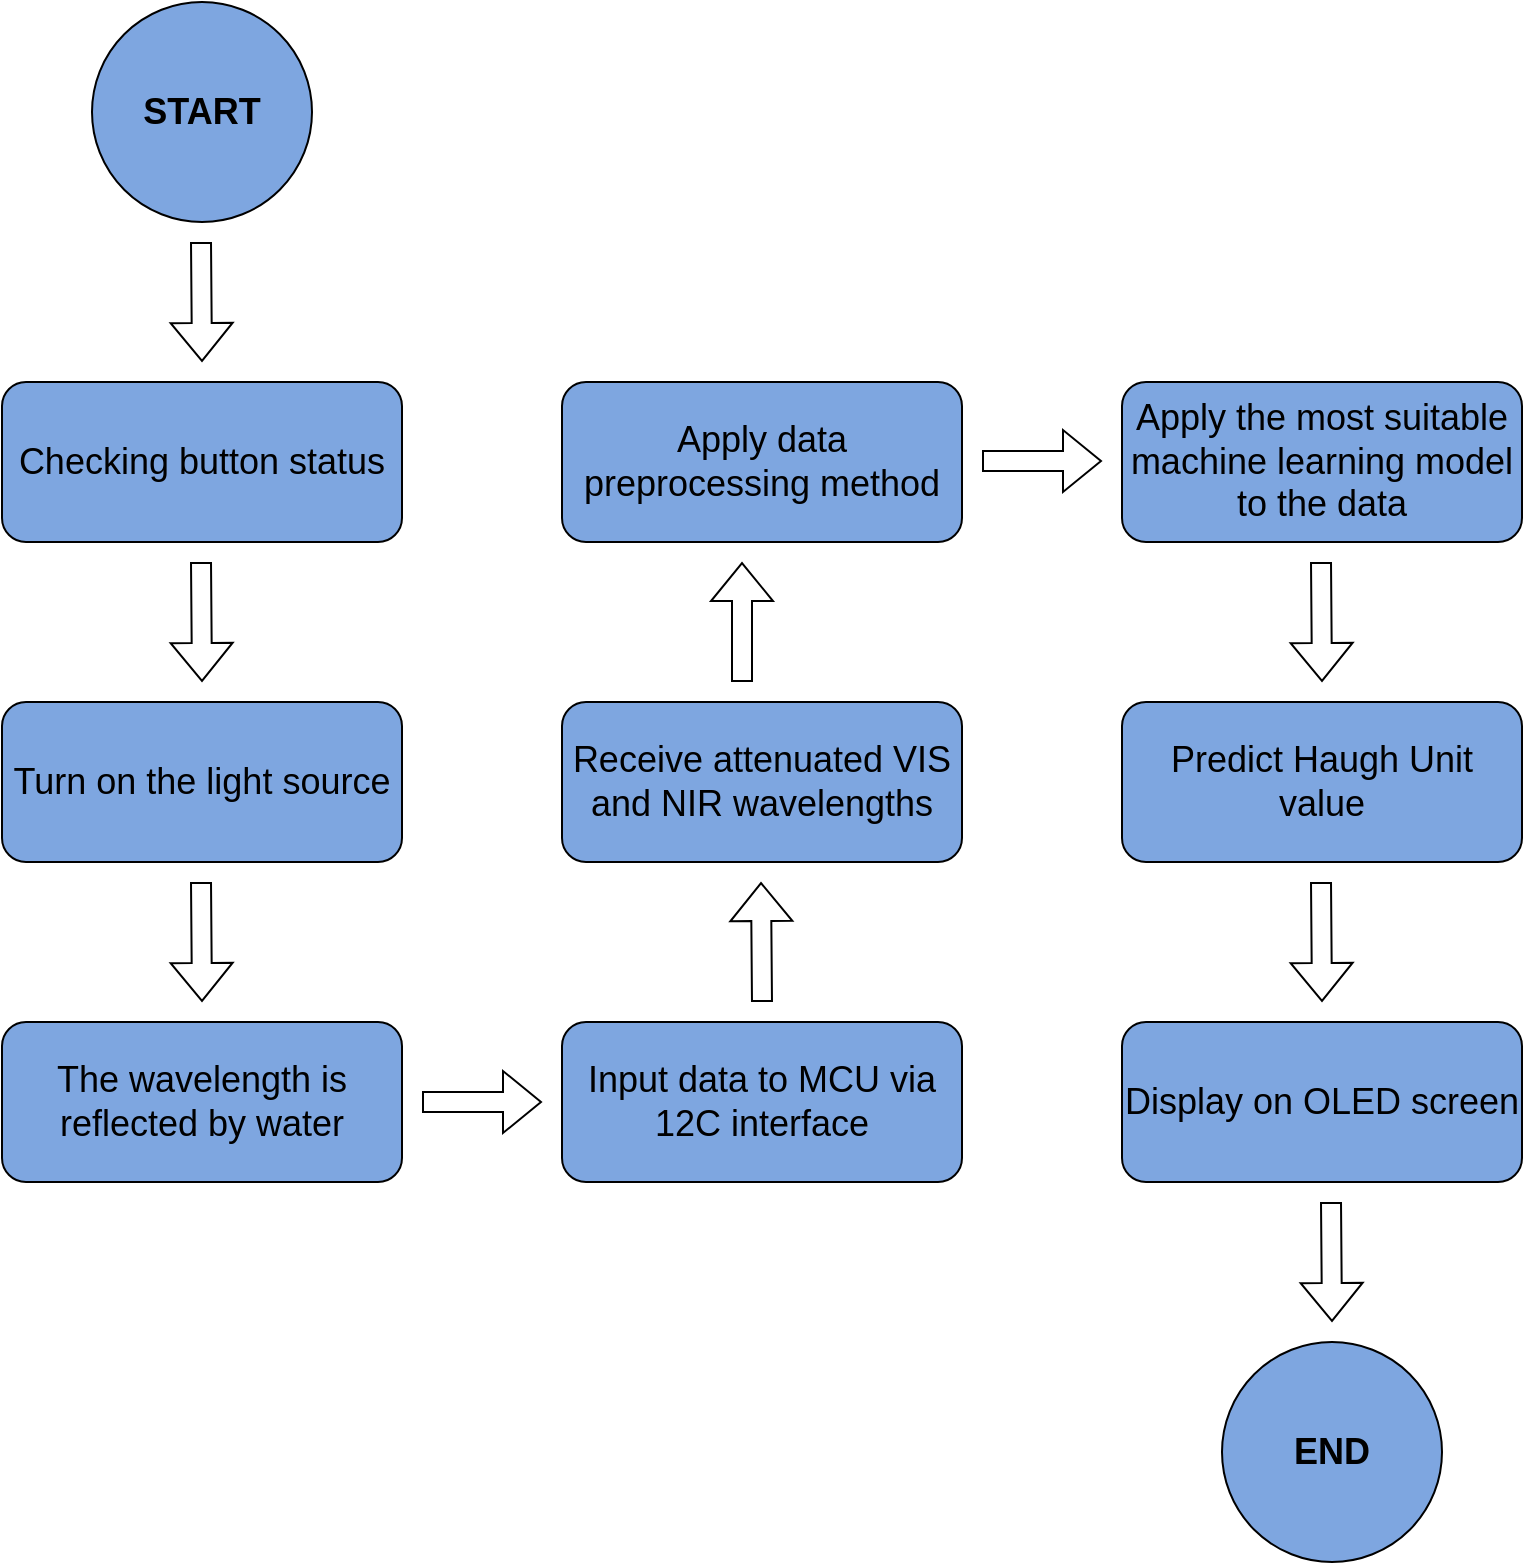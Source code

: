 <mxfile version="24.8.4">
  <diagram name="Page-1" id="tBml3Go5ftd5ACWBpB0q">
    <mxGraphModel dx="1674" dy="784" grid="1" gridSize="10" guides="1" tooltips="1" connect="1" arrows="1" fold="1" page="1" pageScale="1" pageWidth="850" pageHeight="1100" math="0" shadow="0">
      <root>
        <mxCell id="0" />
        <mxCell id="1" parent="0" />
        <mxCell id="MvNgZtdEVJEj_2l_hqqT-20" value="&lt;font style=&quot;font-size: 18px;&quot;&gt;Checking button status&lt;/font&gt;" style="rounded=1;whiteSpace=wrap;html=1;fillColor=#7EA6E0;" vertex="1" parent="1">
          <mxGeometry x="80" y="240" width="200" height="80" as="geometry" />
        </mxCell>
        <mxCell id="MvNgZtdEVJEj_2l_hqqT-21" value="&lt;font style=&quot;font-size: 18px;&quot;&gt;Turn on the light source&lt;/font&gt;" style="rounded=1;whiteSpace=wrap;html=1;fillColor=#7EA6E0;" vertex="1" parent="1">
          <mxGeometry x="80" y="400" width="200" height="80" as="geometry" />
        </mxCell>
        <mxCell id="MvNgZtdEVJEj_2l_hqqT-22" value="&lt;font style=&quot;font-size: 18px;&quot;&gt;The wavelength is reflected by water&lt;/font&gt;" style="rounded=1;whiteSpace=wrap;html=1;fillColor=#7EA6E0;" vertex="1" parent="1">
          <mxGeometry x="80" y="560" width="200" height="80" as="geometry" />
        </mxCell>
        <mxCell id="MvNgZtdEVJEj_2l_hqqT-23" value="&lt;font style=&quot;font-size: 18px;&quot;&gt;Apply data preprocessing method&lt;/font&gt;" style="rounded=1;whiteSpace=wrap;html=1;fillColor=#7EA6E0;" vertex="1" parent="1">
          <mxGeometry x="360" y="240" width="200" height="80" as="geometry" />
        </mxCell>
        <mxCell id="MvNgZtdEVJEj_2l_hqqT-24" value="&lt;font style=&quot;font-size: 18px;&quot;&gt;Receive attenuated VIS and NIR wavelengths&lt;/font&gt;" style="rounded=1;whiteSpace=wrap;html=1;fillColor=#7EA6E0;" vertex="1" parent="1">
          <mxGeometry x="360" y="400" width="200" height="80" as="geometry" />
        </mxCell>
        <mxCell id="MvNgZtdEVJEj_2l_hqqT-25" value="&lt;font style=&quot;font-size: 18px;&quot;&gt;Input data to MCU via 12C interface&lt;/font&gt;" style="rounded=1;whiteSpace=wrap;html=1;fillColor=#7EA6E0;" vertex="1" parent="1">
          <mxGeometry x="360" y="560" width="200" height="80" as="geometry" />
        </mxCell>
        <mxCell id="MvNgZtdEVJEj_2l_hqqT-26" value="&lt;font style=&quot;font-size: 18px;&quot;&gt;Apply the most suitable machine learning model to the data&lt;/font&gt;" style="rounded=1;whiteSpace=wrap;html=1;fillColor=#7EA6E0;" vertex="1" parent="1">
          <mxGeometry x="640" y="240" width="200" height="80" as="geometry" />
        </mxCell>
        <mxCell id="MvNgZtdEVJEj_2l_hqqT-27" value="&lt;font style=&quot;font-size: 18px;&quot;&gt;Predict Haugh Unit value&lt;/font&gt;" style="rounded=1;whiteSpace=wrap;html=1;fillColor=#7EA6E0;" vertex="1" parent="1">
          <mxGeometry x="640" y="400" width="200" height="80" as="geometry" />
        </mxCell>
        <mxCell id="MvNgZtdEVJEj_2l_hqqT-28" value="&lt;div&gt;&lt;font style=&quot;font-size: 18px;&quot;&gt;Display on OLED screen&lt;/font&gt;&lt;/div&gt;" style="rounded=1;whiteSpace=wrap;html=1;fillColor=#7EA6E0;" vertex="1" parent="1">
          <mxGeometry x="640" y="560" width="200" height="80" as="geometry" />
        </mxCell>
        <mxCell id="MvNgZtdEVJEj_2l_hqqT-33" value="&lt;b&gt;&lt;font style=&quot;font-size: 18px;&quot;&gt;END&lt;/font&gt;&lt;/b&gt;" style="ellipse;whiteSpace=wrap;html=1;aspect=fixed;fillColor=#7EA6E0;" vertex="1" parent="1">
          <mxGeometry x="690" y="720" width="110" height="110" as="geometry" />
        </mxCell>
        <mxCell id="MvNgZtdEVJEj_2l_hqqT-34" value="&lt;b&gt;&lt;font style=&quot;font-size: 18px;&quot;&gt;START&lt;/font&gt;&lt;/b&gt;" style="ellipse;whiteSpace=wrap;html=1;aspect=fixed;fillColor=#7EA6E0;" vertex="1" parent="1">
          <mxGeometry x="125" y="50" width="110" height="110" as="geometry" />
        </mxCell>
        <mxCell id="MvNgZtdEVJEj_2l_hqqT-35" value="" style="shape=flexArrow;endArrow=classic;html=1;rounded=0;" edge="1" parent="1">
          <mxGeometry width="50" height="50" relative="1" as="geometry">
            <mxPoint x="179.5" y="170" as="sourcePoint" />
            <mxPoint x="180" y="230" as="targetPoint" />
          </mxGeometry>
        </mxCell>
        <mxCell id="MvNgZtdEVJEj_2l_hqqT-37" value="" style="shape=flexArrow;endArrow=classic;html=1;rounded=0;" edge="1" parent="1">
          <mxGeometry width="50" height="50" relative="1" as="geometry">
            <mxPoint x="179.5" y="330" as="sourcePoint" />
            <mxPoint x="180" y="390" as="targetPoint" />
          </mxGeometry>
        </mxCell>
        <mxCell id="MvNgZtdEVJEj_2l_hqqT-38" value="" style="shape=flexArrow;endArrow=classic;html=1;rounded=0;" edge="1" parent="1">
          <mxGeometry width="50" height="50" relative="1" as="geometry">
            <mxPoint x="179.5" y="490" as="sourcePoint" />
            <mxPoint x="180" y="550" as="targetPoint" />
          </mxGeometry>
        </mxCell>
        <mxCell id="MvNgZtdEVJEj_2l_hqqT-39" value="" style="shape=flexArrow;endArrow=classic;html=1;rounded=0;" edge="1" parent="1">
          <mxGeometry width="50" height="50" relative="1" as="geometry">
            <mxPoint x="739.5" y="330" as="sourcePoint" />
            <mxPoint x="740" y="390" as="targetPoint" />
          </mxGeometry>
        </mxCell>
        <mxCell id="MvNgZtdEVJEj_2l_hqqT-40" value="" style="shape=flexArrow;endArrow=classic;html=1;rounded=0;" edge="1" parent="1">
          <mxGeometry width="50" height="50" relative="1" as="geometry">
            <mxPoint x="739.5" y="490" as="sourcePoint" />
            <mxPoint x="740" y="550" as="targetPoint" />
          </mxGeometry>
        </mxCell>
        <mxCell id="MvNgZtdEVJEj_2l_hqqT-41" value="" style="shape=flexArrow;endArrow=classic;html=1;rounded=0;" edge="1" parent="1">
          <mxGeometry width="50" height="50" relative="1" as="geometry">
            <mxPoint x="744.5" y="650" as="sourcePoint" />
            <mxPoint x="745" y="710" as="targetPoint" />
          </mxGeometry>
        </mxCell>
        <mxCell id="MvNgZtdEVJEj_2l_hqqT-44" value="" style="shape=flexArrow;endArrow=classic;html=1;rounded=0;" edge="1" parent="1">
          <mxGeometry width="50" height="50" relative="1" as="geometry">
            <mxPoint x="460" y="550" as="sourcePoint" />
            <mxPoint x="459.5" y="490" as="targetPoint" />
          </mxGeometry>
        </mxCell>
        <mxCell id="MvNgZtdEVJEj_2l_hqqT-45" value="" style="shape=flexArrow;endArrow=classic;html=1;rounded=0;" edge="1" parent="1">
          <mxGeometry width="50" height="50" relative="1" as="geometry">
            <mxPoint x="450" y="390" as="sourcePoint" />
            <mxPoint x="450" y="330" as="targetPoint" />
          </mxGeometry>
        </mxCell>
        <mxCell id="MvNgZtdEVJEj_2l_hqqT-46" value="" style="shape=flexArrow;endArrow=classic;html=1;rounded=0;" edge="1" parent="1">
          <mxGeometry width="50" height="50" relative="1" as="geometry">
            <mxPoint x="290" y="600" as="sourcePoint" />
            <mxPoint x="350" y="600" as="targetPoint" />
          </mxGeometry>
        </mxCell>
        <mxCell id="MvNgZtdEVJEj_2l_hqqT-47" value="" style="shape=flexArrow;endArrow=classic;html=1;rounded=0;" edge="1" parent="1">
          <mxGeometry width="50" height="50" relative="1" as="geometry">
            <mxPoint x="570" y="279.5" as="sourcePoint" />
            <mxPoint x="630" y="279.5" as="targetPoint" />
          </mxGeometry>
        </mxCell>
      </root>
    </mxGraphModel>
  </diagram>
</mxfile>
